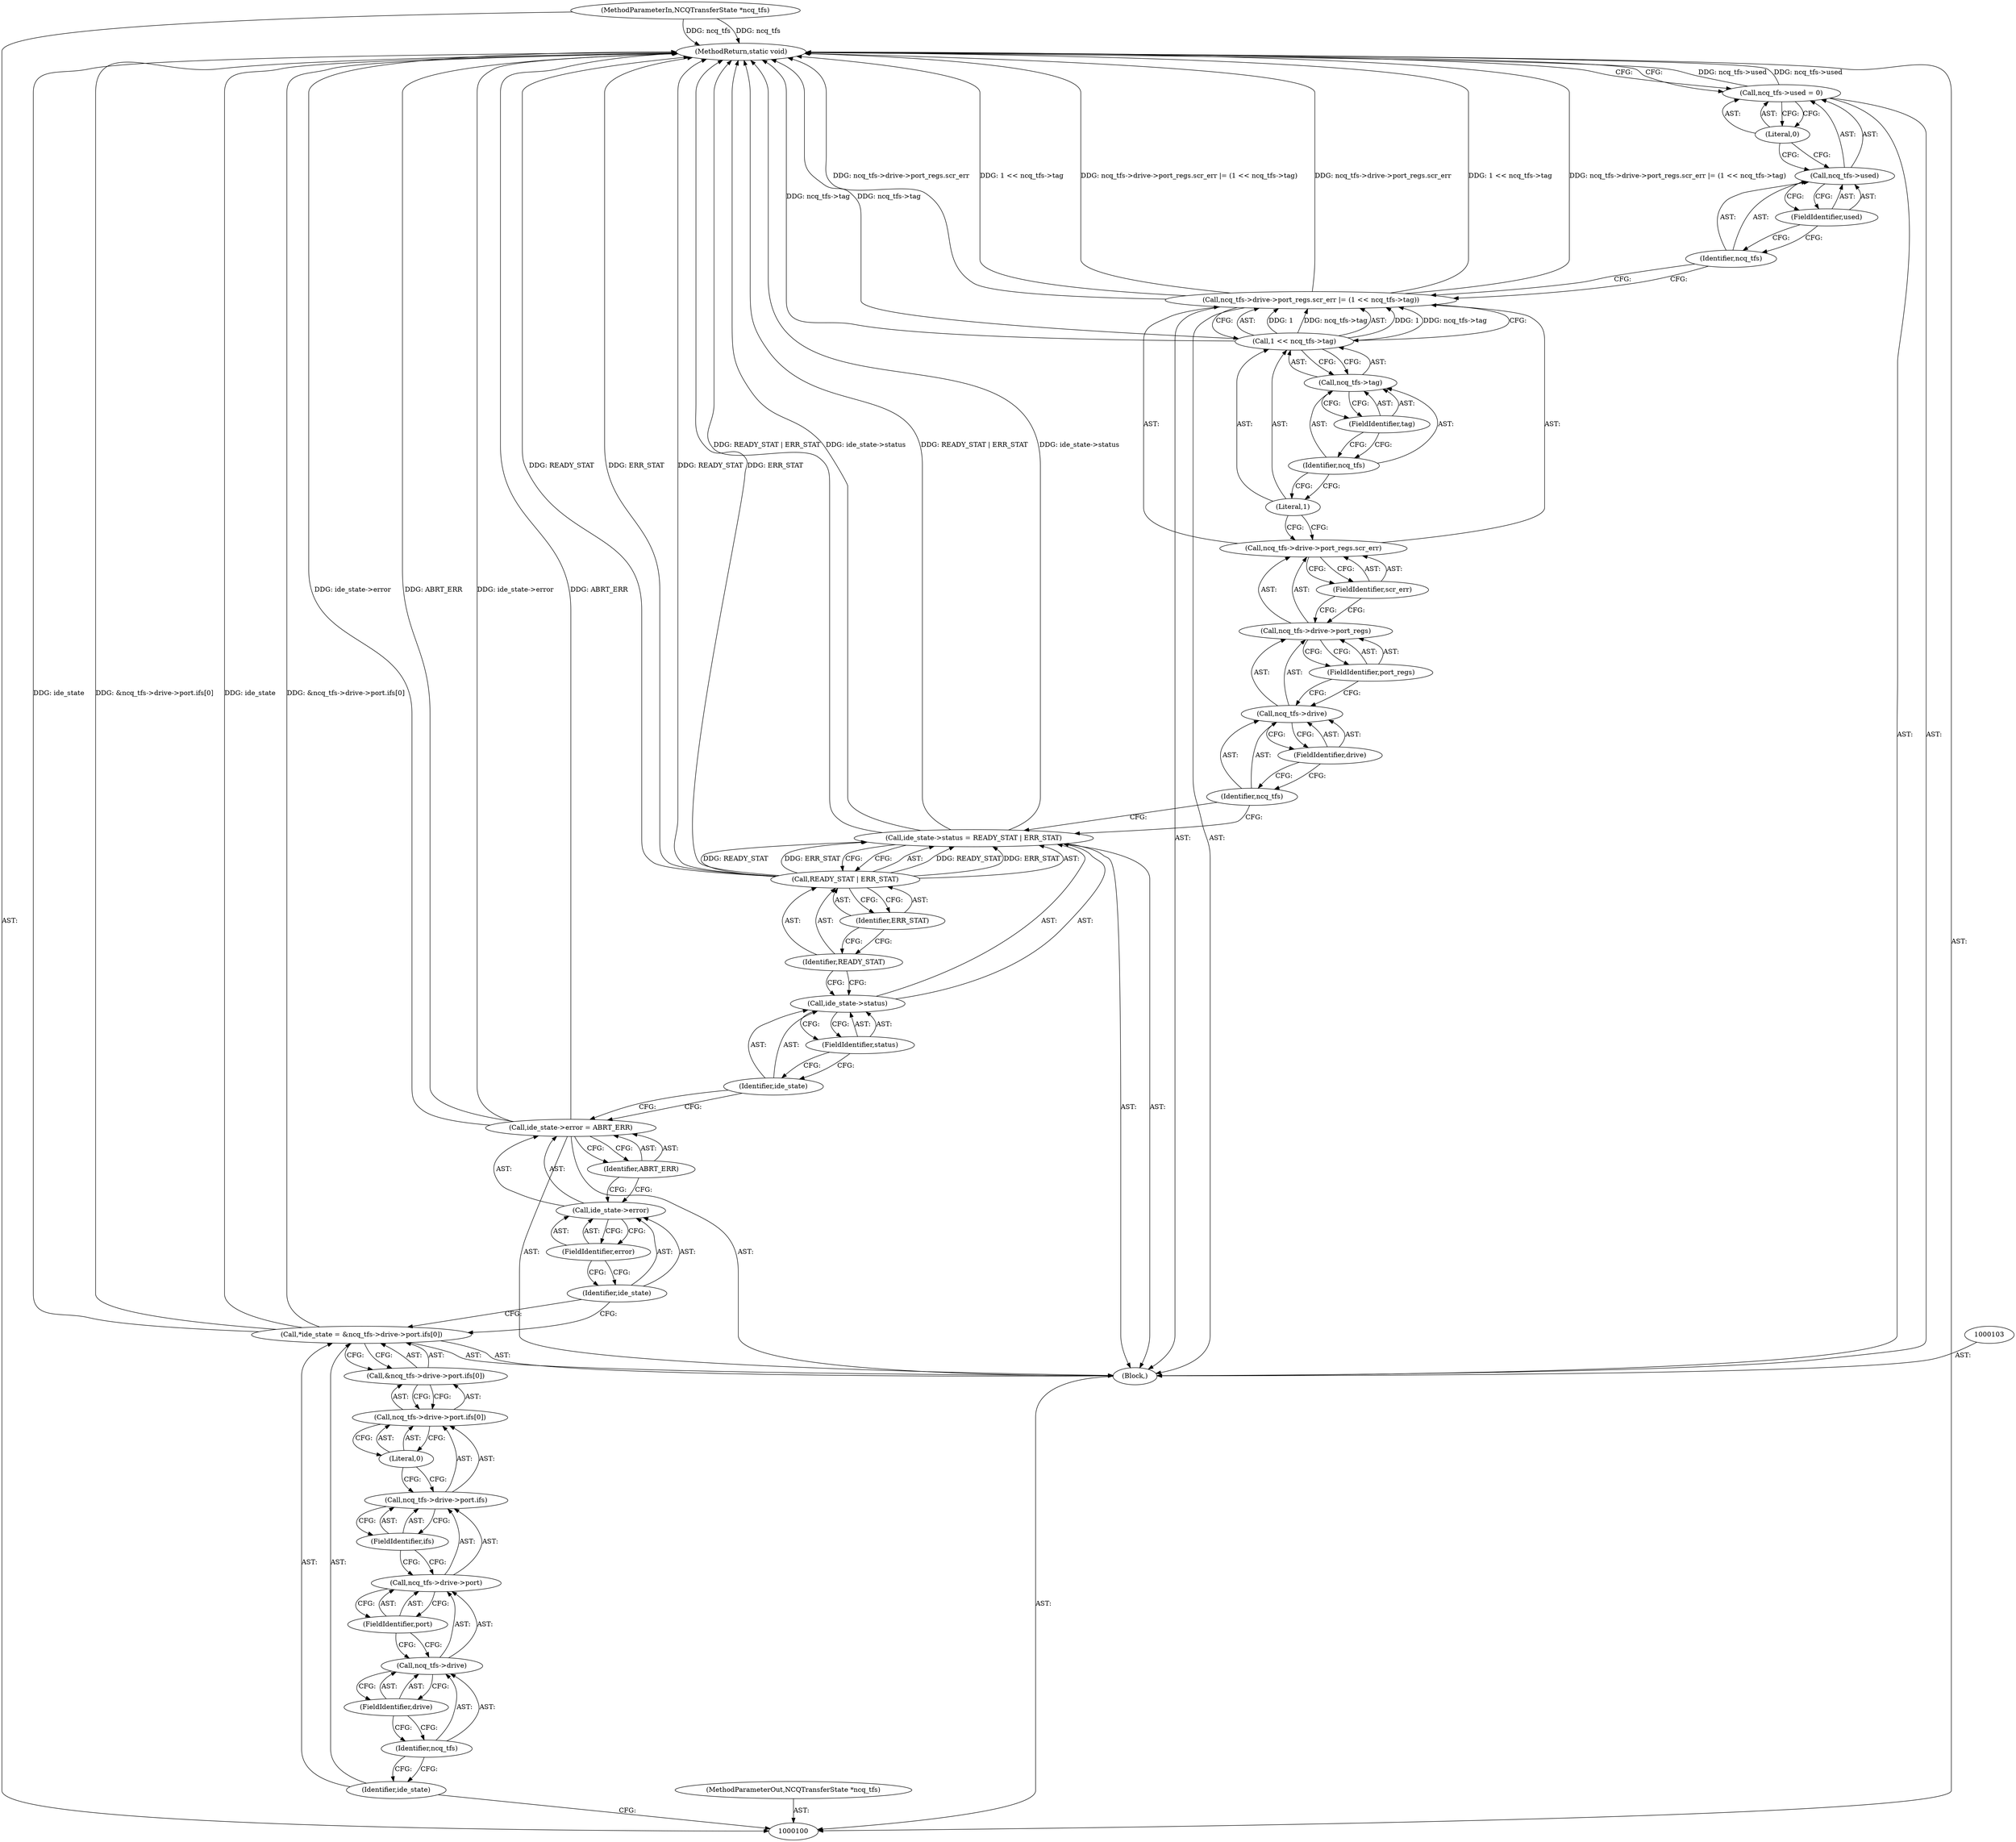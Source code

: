 digraph "0_qemu_4ab0359a8ae182a7ac5c99609667273167703fab" {
"1000146" [label="(MethodReturn,static void)"];
"1000101" [label="(MethodParameterIn,NCQTransferState *ncq_tfs)"];
"1000193" [label="(MethodParameterOut,NCQTransferState *ncq_tfs)"];
"1000102" [label="(Block,)"];
"1000104" [label="(Call,*ide_state = &ncq_tfs->drive->port.ifs[0])"];
"1000105" [label="(Identifier,ide_state)"];
"1000106" [label="(Call,&ncq_tfs->drive->port.ifs[0])"];
"1000107" [label="(Call,ncq_tfs->drive->port.ifs[0])"];
"1000108" [label="(Call,ncq_tfs->drive->port.ifs)"];
"1000109" [label="(Call,ncq_tfs->drive->port)"];
"1000110" [label="(Call,ncq_tfs->drive)"];
"1000111" [label="(Identifier,ncq_tfs)"];
"1000112" [label="(FieldIdentifier,drive)"];
"1000113" [label="(FieldIdentifier,port)"];
"1000114" [label="(FieldIdentifier,ifs)"];
"1000115" [label="(Literal,0)"];
"1000119" [label="(FieldIdentifier,error)"];
"1000120" [label="(Identifier,ABRT_ERR)"];
"1000116" [label="(Call,ide_state->error = ABRT_ERR)"];
"1000117" [label="(Call,ide_state->error)"];
"1000118" [label="(Identifier,ide_state)"];
"1000124" [label="(FieldIdentifier,status)"];
"1000125" [label="(Call,READY_STAT | ERR_STAT)"];
"1000126" [label="(Identifier,READY_STAT)"];
"1000127" [label="(Identifier,ERR_STAT)"];
"1000121" [label="(Call,ide_state->status = READY_STAT | ERR_STAT)"];
"1000122" [label="(Call,ide_state->status)"];
"1000123" [label="(Identifier,ide_state)"];
"1000133" [label="(FieldIdentifier,drive)"];
"1000134" [label="(FieldIdentifier,port_regs)"];
"1000135" [label="(FieldIdentifier,scr_err)"];
"1000136" [label="(Call,1 << ncq_tfs->tag)"];
"1000137" [label="(Literal,1)"];
"1000138" [label="(Call,ncq_tfs->tag)"];
"1000139" [label="(Identifier,ncq_tfs)"];
"1000128" [label="(Call,ncq_tfs->drive->port_regs.scr_err |= (1 << ncq_tfs->tag))"];
"1000129" [label="(Call,ncq_tfs->drive->port_regs.scr_err)"];
"1000130" [label="(Call,ncq_tfs->drive->port_regs)"];
"1000131" [label="(Call,ncq_tfs->drive)"];
"1000132" [label="(Identifier,ncq_tfs)"];
"1000140" [label="(FieldIdentifier,tag)"];
"1000144" [label="(FieldIdentifier,used)"];
"1000145" [label="(Literal,0)"];
"1000141" [label="(Call,ncq_tfs->used = 0)"];
"1000142" [label="(Call,ncq_tfs->used)"];
"1000143" [label="(Identifier,ncq_tfs)"];
"1000146" -> "1000100"  [label="AST: "];
"1000146" -> "1000141"  [label="CFG: "];
"1000116" -> "1000146"  [label="DDG: ide_state->error"];
"1000116" -> "1000146"  [label="DDG: ABRT_ERR"];
"1000125" -> "1000146"  [label="DDG: READY_STAT"];
"1000125" -> "1000146"  [label="DDG: ERR_STAT"];
"1000141" -> "1000146"  [label="DDG: ncq_tfs->used"];
"1000121" -> "1000146"  [label="DDG: READY_STAT | ERR_STAT"];
"1000121" -> "1000146"  [label="DDG: ide_state->status"];
"1000104" -> "1000146"  [label="DDG: ide_state"];
"1000104" -> "1000146"  [label="DDG: &ncq_tfs->drive->port.ifs[0]"];
"1000128" -> "1000146"  [label="DDG: ncq_tfs->drive->port_regs.scr_err"];
"1000128" -> "1000146"  [label="DDG: 1 << ncq_tfs->tag"];
"1000128" -> "1000146"  [label="DDG: ncq_tfs->drive->port_regs.scr_err |= (1 << ncq_tfs->tag)"];
"1000101" -> "1000146"  [label="DDG: ncq_tfs"];
"1000136" -> "1000146"  [label="DDG: ncq_tfs->tag"];
"1000101" -> "1000100"  [label="AST: "];
"1000101" -> "1000146"  [label="DDG: ncq_tfs"];
"1000193" -> "1000100"  [label="AST: "];
"1000102" -> "1000100"  [label="AST: "];
"1000103" -> "1000102"  [label="AST: "];
"1000104" -> "1000102"  [label="AST: "];
"1000116" -> "1000102"  [label="AST: "];
"1000121" -> "1000102"  [label="AST: "];
"1000128" -> "1000102"  [label="AST: "];
"1000141" -> "1000102"  [label="AST: "];
"1000104" -> "1000102"  [label="AST: "];
"1000104" -> "1000106"  [label="CFG: "];
"1000105" -> "1000104"  [label="AST: "];
"1000106" -> "1000104"  [label="AST: "];
"1000118" -> "1000104"  [label="CFG: "];
"1000104" -> "1000146"  [label="DDG: ide_state"];
"1000104" -> "1000146"  [label="DDG: &ncq_tfs->drive->port.ifs[0]"];
"1000105" -> "1000104"  [label="AST: "];
"1000105" -> "1000100"  [label="CFG: "];
"1000111" -> "1000105"  [label="CFG: "];
"1000106" -> "1000104"  [label="AST: "];
"1000106" -> "1000107"  [label="CFG: "];
"1000107" -> "1000106"  [label="AST: "];
"1000104" -> "1000106"  [label="CFG: "];
"1000107" -> "1000106"  [label="AST: "];
"1000107" -> "1000115"  [label="CFG: "];
"1000108" -> "1000107"  [label="AST: "];
"1000115" -> "1000107"  [label="AST: "];
"1000106" -> "1000107"  [label="CFG: "];
"1000108" -> "1000107"  [label="AST: "];
"1000108" -> "1000114"  [label="CFG: "];
"1000109" -> "1000108"  [label="AST: "];
"1000114" -> "1000108"  [label="AST: "];
"1000115" -> "1000108"  [label="CFG: "];
"1000109" -> "1000108"  [label="AST: "];
"1000109" -> "1000113"  [label="CFG: "];
"1000110" -> "1000109"  [label="AST: "];
"1000113" -> "1000109"  [label="AST: "];
"1000114" -> "1000109"  [label="CFG: "];
"1000110" -> "1000109"  [label="AST: "];
"1000110" -> "1000112"  [label="CFG: "];
"1000111" -> "1000110"  [label="AST: "];
"1000112" -> "1000110"  [label="AST: "];
"1000113" -> "1000110"  [label="CFG: "];
"1000111" -> "1000110"  [label="AST: "];
"1000111" -> "1000105"  [label="CFG: "];
"1000112" -> "1000111"  [label="CFG: "];
"1000112" -> "1000110"  [label="AST: "];
"1000112" -> "1000111"  [label="CFG: "];
"1000110" -> "1000112"  [label="CFG: "];
"1000113" -> "1000109"  [label="AST: "];
"1000113" -> "1000110"  [label="CFG: "];
"1000109" -> "1000113"  [label="CFG: "];
"1000114" -> "1000108"  [label="AST: "];
"1000114" -> "1000109"  [label="CFG: "];
"1000108" -> "1000114"  [label="CFG: "];
"1000115" -> "1000107"  [label="AST: "];
"1000115" -> "1000108"  [label="CFG: "];
"1000107" -> "1000115"  [label="CFG: "];
"1000119" -> "1000117"  [label="AST: "];
"1000119" -> "1000118"  [label="CFG: "];
"1000117" -> "1000119"  [label="CFG: "];
"1000120" -> "1000116"  [label="AST: "];
"1000120" -> "1000117"  [label="CFG: "];
"1000116" -> "1000120"  [label="CFG: "];
"1000116" -> "1000102"  [label="AST: "];
"1000116" -> "1000120"  [label="CFG: "];
"1000117" -> "1000116"  [label="AST: "];
"1000120" -> "1000116"  [label="AST: "];
"1000123" -> "1000116"  [label="CFG: "];
"1000116" -> "1000146"  [label="DDG: ide_state->error"];
"1000116" -> "1000146"  [label="DDG: ABRT_ERR"];
"1000117" -> "1000116"  [label="AST: "];
"1000117" -> "1000119"  [label="CFG: "];
"1000118" -> "1000117"  [label="AST: "];
"1000119" -> "1000117"  [label="AST: "];
"1000120" -> "1000117"  [label="CFG: "];
"1000118" -> "1000117"  [label="AST: "];
"1000118" -> "1000104"  [label="CFG: "];
"1000119" -> "1000118"  [label="CFG: "];
"1000124" -> "1000122"  [label="AST: "];
"1000124" -> "1000123"  [label="CFG: "];
"1000122" -> "1000124"  [label="CFG: "];
"1000125" -> "1000121"  [label="AST: "];
"1000125" -> "1000127"  [label="CFG: "];
"1000126" -> "1000125"  [label="AST: "];
"1000127" -> "1000125"  [label="AST: "];
"1000121" -> "1000125"  [label="CFG: "];
"1000125" -> "1000146"  [label="DDG: READY_STAT"];
"1000125" -> "1000146"  [label="DDG: ERR_STAT"];
"1000125" -> "1000121"  [label="DDG: READY_STAT"];
"1000125" -> "1000121"  [label="DDG: ERR_STAT"];
"1000126" -> "1000125"  [label="AST: "];
"1000126" -> "1000122"  [label="CFG: "];
"1000127" -> "1000126"  [label="CFG: "];
"1000127" -> "1000125"  [label="AST: "];
"1000127" -> "1000126"  [label="CFG: "];
"1000125" -> "1000127"  [label="CFG: "];
"1000121" -> "1000102"  [label="AST: "];
"1000121" -> "1000125"  [label="CFG: "];
"1000122" -> "1000121"  [label="AST: "];
"1000125" -> "1000121"  [label="AST: "];
"1000132" -> "1000121"  [label="CFG: "];
"1000121" -> "1000146"  [label="DDG: READY_STAT | ERR_STAT"];
"1000121" -> "1000146"  [label="DDG: ide_state->status"];
"1000125" -> "1000121"  [label="DDG: READY_STAT"];
"1000125" -> "1000121"  [label="DDG: ERR_STAT"];
"1000122" -> "1000121"  [label="AST: "];
"1000122" -> "1000124"  [label="CFG: "];
"1000123" -> "1000122"  [label="AST: "];
"1000124" -> "1000122"  [label="AST: "];
"1000126" -> "1000122"  [label="CFG: "];
"1000123" -> "1000122"  [label="AST: "];
"1000123" -> "1000116"  [label="CFG: "];
"1000124" -> "1000123"  [label="CFG: "];
"1000133" -> "1000131"  [label="AST: "];
"1000133" -> "1000132"  [label="CFG: "];
"1000131" -> "1000133"  [label="CFG: "];
"1000134" -> "1000130"  [label="AST: "];
"1000134" -> "1000131"  [label="CFG: "];
"1000130" -> "1000134"  [label="CFG: "];
"1000135" -> "1000129"  [label="AST: "];
"1000135" -> "1000130"  [label="CFG: "];
"1000129" -> "1000135"  [label="CFG: "];
"1000136" -> "1000128"  [label="AST: "];
"1000136" -> "1000138"  [label="CFG: "];
"1000137" -> "1000136"  [label="AST: "];
"1000138" -> "1000136"  [label="AST: "];
"1000128" -> "1000136"  [label="CFG: "];
"1000136" -> "1000146"  [label="DDG: ncq_tfs->tag"];
"1000136" -> "1000128"  [label="DDG: 1"];
"1000136" -> "1000128"  [label="DDG: ncq_tfs->tag"];
"1000137" -> "1000136"  [label="AST: "];
"1000137" -> "1000129"  [label="CFG: "];
"1000139" -> "1000137"  [label="CFG: "];
"1000138" -> "1000136"  [label="AST: "];
"1000138" -> "1000140"  [label="CFG: "];
"1000139" -> "1000138"  [label="AST: "];
"1000140" -> "1000138"  [label="AST: "];
"1000136" -> "1000138"  [label="CFG: "];
"1000139" -> "1000138"  [label="AST: "];
"1000139" -> "1000137"  [label="CFG: "];
"1000140" -> "1000139"  [label="CFG: "];
"1000128" -> "1000102"  [label="AST: "];
"1000128" -> "1000136"  [label="CFG: "];
"1000129" -> "1000128"  [label="AST: "];
"1000136" -> "1000128"  [label="AST: "];
"1000143" -> "1000128"  [label="CFG: "];
"1000128" -> "1000146"  [label="DDG: ncq_tfs->drive->port_regs.scr_err"];
"1000128" -> "1000146"  [label="DDG: 1 << ncq_tfs->tag"];
"1000128" -> "1000146"  [label="DDG: ncq_tfs->drive->port_regs.scr_err |= (1 << ncq_tfs->tag)"];
"1000136" -> "1000128"  [label="DDG: 1"];
"1000136" -> "1000128"  [label="DDG: ncq_tfs->tag"];
"1000129" -> "1000128"  [label="AST: "];
"1000129" -> "1000135"  [label="CFG: "];
"1000130" -> "1000129"  [label="AST: "];
"1000135" -> "1000129"  [label="AST: "];
"1000137" -> "1000129"  [label="CFG: "];
"1000130" -> "1000129"  [label="AST: "];
"1000130" -> "1000134"  [label="CFG: "];
"1000131" -> "1000130"  [label="AST: "];
"1000134" -> "1000130"  [label="AST: "];
"1000135" -> "1000130"  [label="CFG: "];
"1000131" -> "1000130"  [label="AST: "];
"1000131" -> "1000133"  [label="CFG: "];
"1000132" -> "1000131"  [label="AST: "];
"1000133" -> "1000131"  [label="AST: "];
"1000134" -> "1000131"  [label="CFG: "];
"1000132" -> "1000131"  [label="AST: "];
"1000132" -> "1000121"  [label="CFG: "];
"1000133" -> "1000132"  [label="CFG: "];
"1000140" -> "1000138"  [label="AST: "];
"1000140" -> "1000139"  [label="CFG: "];
"1000138" -> "1000140"  [label="CFG: "];
"1000144" -> "1000142"  [label="AST: "];
"1000144" -> "1000143"  [label="CFG: "];
"1000142" -> "1000144"  [label="CFG: "];
"1000145" -> "1000141"  [label="AST: "];
"1000145" -> "1000142"  [label="CFG: "];
"1000141" -> "1000145"  [label="CFG: "];
"1000141" -> "1000102"  [label="AST: "];
"1000141" -> "1000145"  [label="CFG: "];
"1000142" -> "1000141"  [label="AST: "];
"1000145" -> "1000141"  [label="AST: "];
"1000146" -> "1000141"  [label="CFG: "];
"1000141" -> "1000146"  [label="DDG: ncq_tfs->used"];
"1000142" -> "1000141"  [label="AST: "];
"1000142" -> "1000144"  [label="CFG: "];
"1000143" -> "1000142"  [label="AST: "];
"1000144" -> "1000142"  [label="AST: "];
"1000145" -> "1000142"  [label="CFG: "];
"1000143" -> "1000142"  [label="AST: "];
"1000143" -> "1000128"  [label="CFG: "];
"1000144" -> "1000143"  [label="CFG: "];
}
